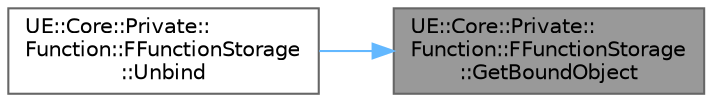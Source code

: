digraph "UE::Core::Private::Function::FFunctionStorage::GetBoundObject"
{
 // INTERACTIVE_SVG=YES
 // LATEX_PDF_SIZE
  bgcolor="transparent";
  edge [fontname=Helvetica,fontsize=10,labelfontname=Helvetica,labelfontsize=10];
  node [fontname=Helvetica,fontsize=10,shape=box,height=0.2,width=0.4];
  rankdir="RL";
  Node1 [id="Node000001",label="UE::Core::Private::\lFunction::FFunctionStorage\l::GetBoundObject",height=0.2,width=0.4,color="gray40", fillcolor="grey60", style="filled", fontcolor="black",tooltip=" "];
  Node1 -> Node2 [id="edge1_Node000001_Node000002",dir="back",color="steelblue1",style="solid",tooltip=" "];
  Node2 [id="Node000002",label="UE::Core::Private::\lFunction::FFunctionStorage\l::Unbind",height=0.2,width=0.4,color="grey40", fillcolor="white", style="filled",URL="$d9/d0f/structUE_1_1Core_1_1Private_1_1Function_1_1FFunctionStorage.html#ae2f634debf39bea0ea7a14f5980cde2a",tooltip="Destroy any owned bindings - called by TFunctionRefBase only if Bind() or BindCopy() was called."];
}
